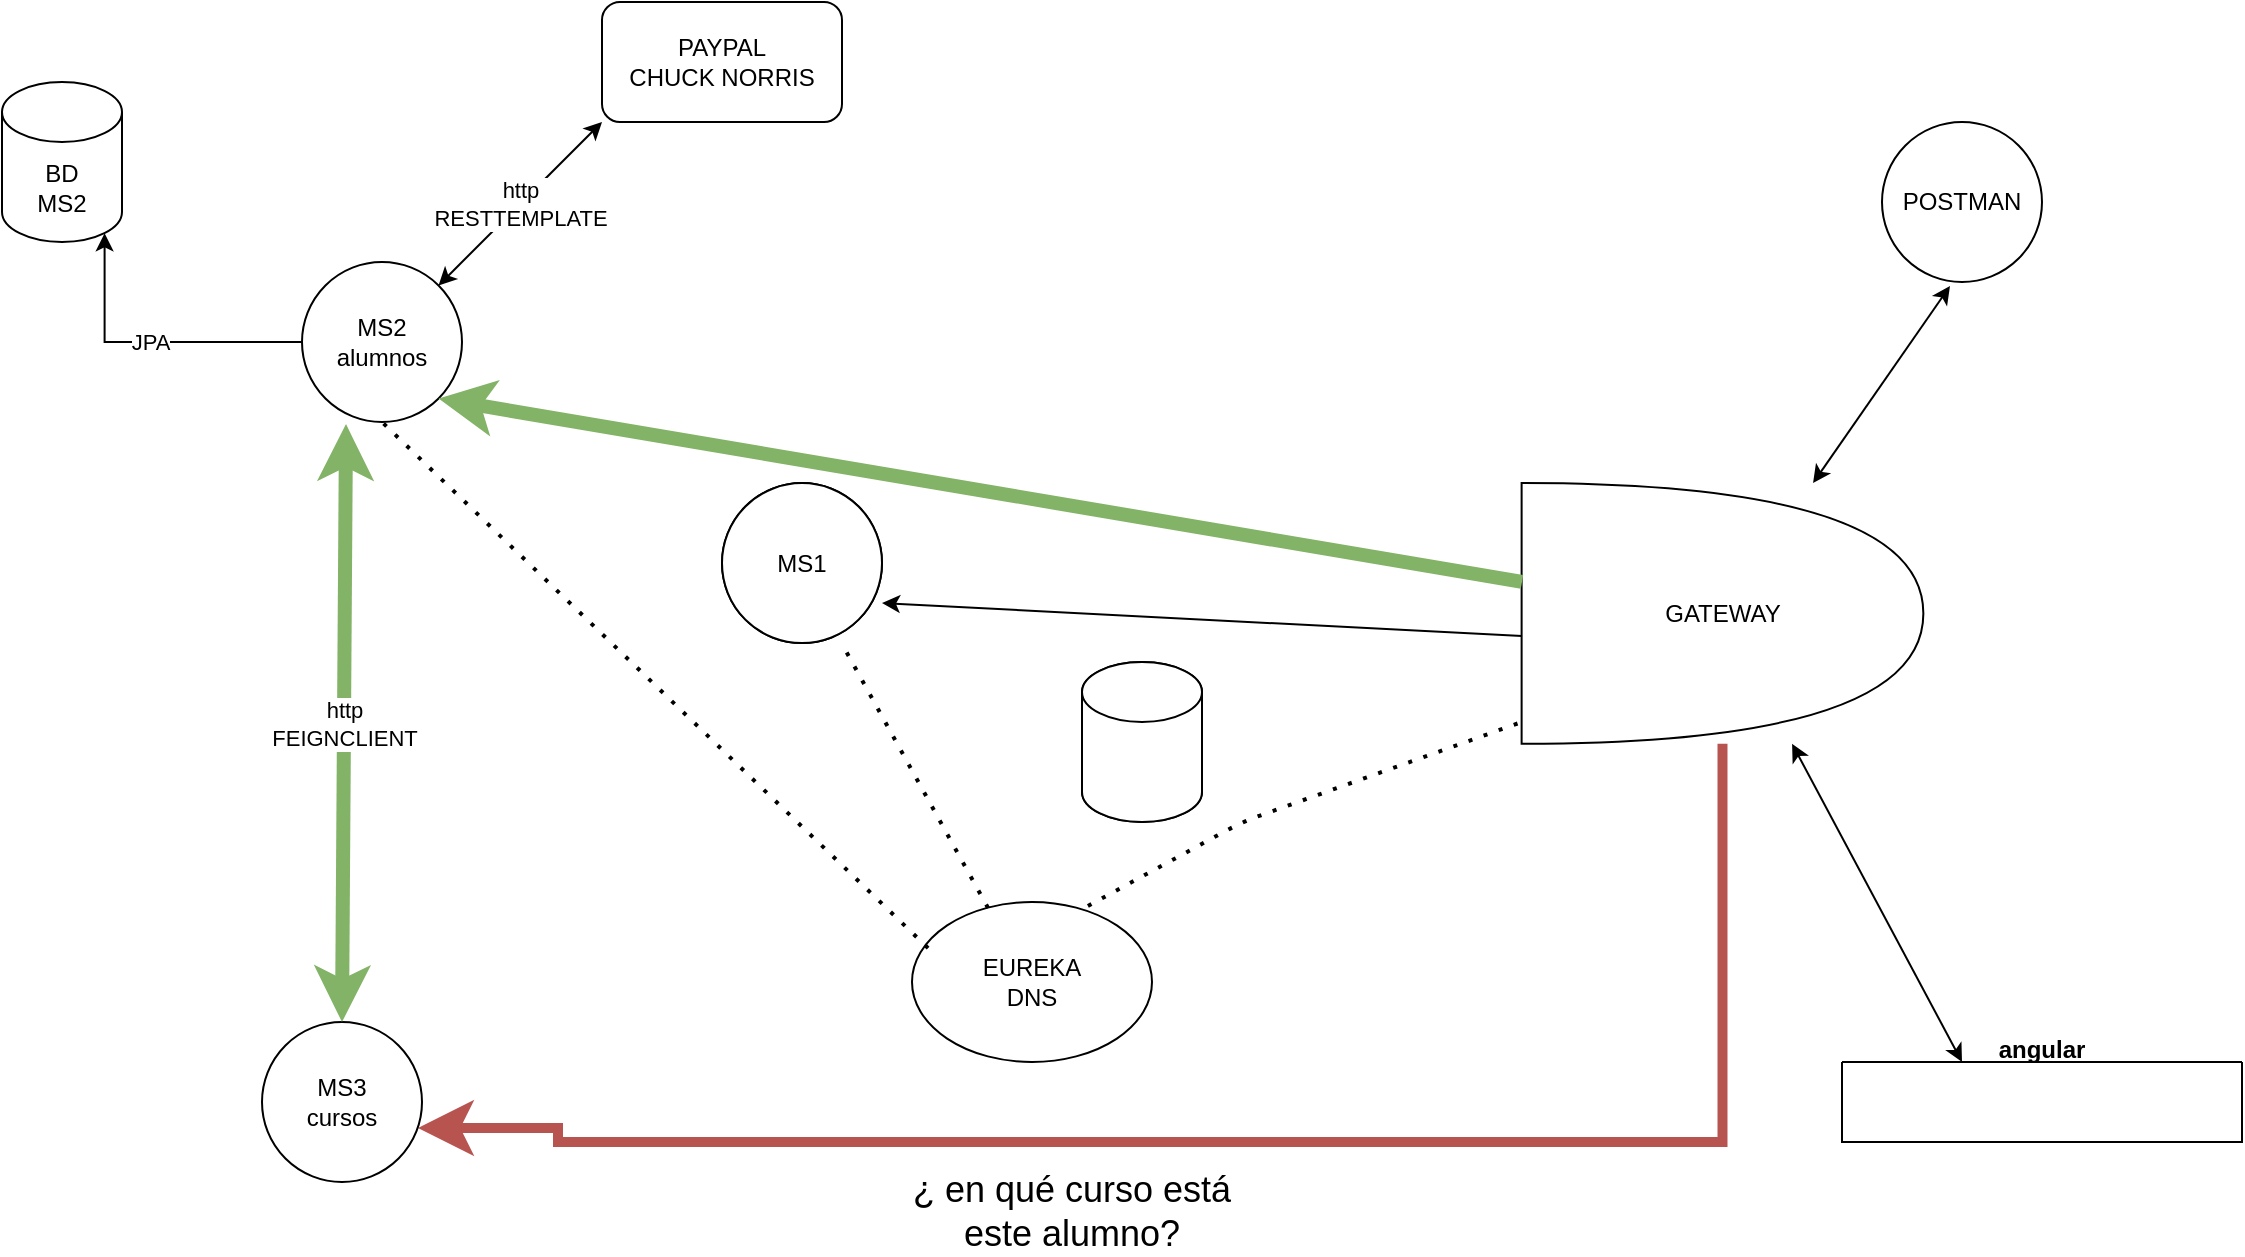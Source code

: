 <mxfile version="14.6.13" type="device"><diagram id="8f4CpB7qD8lZQbRI9bHd" name="Página-1"><mxGraphModel dx="1422" dy="822" grid="1" gridSize="10" guides="1" tooltips="1" connect="1" arrows="1" fold="1" page="1" pageScale="1" pageWidth="1169" pageHeight="827" math="0" shadow="0"><root><mxCell id="0"/><mxCell id="1" parent="0"/><mxCell id="T3PLMJBFtVw4qafSoXx9-1" value="MS1" style="ellipse;whiteSpace=wrap;html=1;aspect=fixed;" parent="1" vertex="1"><mxGeometry x="370" y="260.54" width="80" height="80" as="geometry"/></mxCell><mxCell id="T3PLMJBFtVw4qafSoXx9-30" value="JPA" style="edgeStyle=orthogonalEdgeStyle;rounded=0;orthogonalLoop=1;jettySize=auto;html=1;entryX=0.855;entryY=1;entryDx=0;entryDy=-4.35;entryPerimeter=0;" parent="1" source="T3PLMJBFtVw4qafSoXx9-2" target="T3PLMJBFtVw4qafSoXx9-29" edge="1"><mxGeometry relative="1" as="geometry"/></mxCell><mxCell id="T3PLMJBFtVw4qafSoXx9-2" value="MS2&lt;br&gt;alumnos" style="ellipse;whiteSpace=wrap;html=1;aspect=fixed;" parent="1" vertex="1"><mxGeometry x="160" y="150" width="80" height="80" as="geometry"/></mxCell><mxCell id="T3PLMJBFtVw4qafSoXx9-3" value="EUREKA&lt;br&gt;DNS" style="ellipse;whiteSpace=wrap;html=1;" parent="1" vertex="1"><mxGeometry x="465" y="470" width="120" height="80" as="geometry"/></mxCell><mxCell id="T3PLMJBFtVw4qafSoXx9-24" style="edgeStyle=orthogonalEdgeStyle;rounded=0;orthogonalLoop=1;jettySize=auto;html=1;entryX=0.975;entryY=0.663;entryDx=0;entryDy=0;entryPerimeter=0;endSize=12;startSize=12;fillColor=#f8cecc;strokeColor=#b85450;strokeWidth=5;" parent="1" source="T3PLMJBFtVw4qafSoXx9-4" target="T3PLMJBFtVw4qafSoXx9-22" edge="1"><mxGeometry relative="1" as="geometry"><Array as="points"><mxPoint x="870" y="590"/><mxPoint x="288" y="590"/></Array></mxGeometry></mxCell><mxCell id="T3PLMJBFtVw4qafSoXx9-4" value="GATEWAY" style="shape=or;whiteSpace=wrap;html=1;rotation=0;" parent="1" vertex="1"><mxGeometry x="769.81" y="260.54" width="200.87" height="130.36" as="geometry"/></mxCell><mxCell id="T3PLMJBFtVw4qafSoXx9-7" value="" style="endArrow=classic;html=1;exitX=0.001;exitY=0.379;exitDx=0;exitDy=0;exitPerimeter=0;entryX=1;entryY=1;entryDx=0;entryDy=0;fillColor=#d5e8d4;strokeColor=#82b366;strokeWidth=7;" parent="1" source="T3PLMJBFtVw4qafSoXx9-4" target="T3PLMJBFtVw4qafSoXx9-2" edge="1"><mxGeometry width="50" height="50" relative="1" as="geometry"><mxPoint x="560" y="440" as="sourcePoint"/><mxPoint x="610" y="390" as="targetPoint"/></mxGeometry></mxCell><mxCell id="T3PLMJBFtVw4qafSoXx9-8" value="" style="endArrow=classic;html=1;exitX=0.001;exitY=0.587;exitDx=0;exitDy=0;exitPerimeter=0;entryX=1;entryY=0.75;entryDx=0;entryDy=0;entryPerimeter=0;" parent="1" source="T3PLMJBFtVw4qafSoXx9-4" target="T3PLMJBFtVw4qafSoXx9-1" edge="1"><mxGeometry width="50" height="50" relative="1" as="geometry"><mxPoint x="706.731" y="382.206" as="sourcePoint"/><mxPoint x="510.004" y="260.544" as="targetPoint"/></mxGeometry></mxCell><mxCell id="T3PLMJBFtVw4qafSoXx9-9" value="" style="endArrow=none;dashed=1;html=1;dashPattern=1 3;strokeWidth=2;entryX=0.001;entryY=0.916;entryDx=0;entryDy=0;entryPerimeter=0;exitX=0.733;exitY=0.025;exitDx=0;exitDy=0;exitPerimeter=0;" parent="1" source="T3PLMJBFtVw4qafSoXx9-3" target="T3PLMJBFtVw4qafSoXx9-4" edge="1"><mxGeometry width="50" height="50" relative="1" as="geometry"><mxPoint x="560" y="440" as="sourcePoint"/><mxPoint x="610" y="390" as="targetPoint"/><Array as="points"><mxPoint x="630" y="430"/></Array></mxGeometry></mxCell><mxCell id="T3PLMJBFtVw4qafSoXx9-10" value="" style="endArrow=none;dashed=1;html=1;dashPattern=1 3;strokeWidth=2;exitX=0.317;exitY=0.038;exitDx=0;exitDy=0;exitPerimeter=0;entryX=0.75;entryY=1.006;entryDx=0;entryDy=0;entryPerimeter=0;" parent="1" source="T3PLMJBFtVw4qafSoXx9-3" target="T3PLMJBFtVw4qafSoXx9-1" edge="1"><mxGeometry width="50" height="50" relative="1" as="geometry"><mxPoint x="380" y="390" as="sourcePoint"/><mxPoint x="430" y="330" as="targetPoint"/></mxGeometry></mxCell><mxCell id="T3PLMJBFtVw4qafSoXx9-13" value="" style="endArrow=none;dashed=1;html=1;dashPattern=1 3;strokeWidth=2;exitX=0.067;exitY=0.288;exitDx=0;exitDy=0;exitPerimeter=0;entryX=0.5;entryY=1;entryDx=0;entryDy=0;" parent="1" source="T3PLMJBFtVw4qafSoXx9-3" target="T3PLMJBFtVw4qafSoXx9-2" edge="1"><mxGeometry width="50" height="50" relative="1" as="geometry"><mxPoint x="472.04" y="483.04" as="sourcePoint"/><mxPoint x="399" y="350" as="targetPoint"/></mxGeometry></mxCell><mxCell id="T3PLMJBFtVw4qafSoXx9-14" value="angular&#10;" style="swimlane;startSize=0;" parent="1" vertex="1"><mxGeometry x="930" y="550" width="200" height="40" as="geometry"/></mxCell><mxCell id="T3PLMJBFtVw4qafSoXx9-16" value="" style="endArrow=classic;startArrow=classic;html=1;exitX=0.3;exitY=0;exitDx=0;exitDy=0;exitPerimeter=0;" parent="1" source="T3PLMJBFtVw4qafSoXx9-14" target="T3PLMJBFtVw4qafSoXx9-4" edge="1"><mxGeometry width="50" height="50" relative="1" as="geometry"><mxPoint x="970.68" y="500" as="sourcePoint"/><mxPoint x="1020.68" y="450" as="targetPoint"/></mxGeometry></mxCell><mxCell id="T3PLMJBFtVw4qafSoXx9-17" value="PAYPAL&lt;br&gt;CHUCK NORRIS" style="rounded=1;whiteSpace=wrap;html=1;" parent="1" vertex="1"><mxGeometry x="310" y="20" width="120" height="60" as="geometry"/></mxCell><mxCell id="T3PLMJBFtVw4qafSoXx9-20" value="http&lt;br&gt;RESTTEMPLATE" style="endArrow=classic;startArrow=classic;html=1;entryX=0;entryY=1;entryDx=0;entryDy=0;" parent="1" source="T3PLMJBFtVw4qafSoXx9-2" target="T3PLMJBFtVw4qafSoXx9-17" edge="1"><mxGeometry x="0.004" width="50" height="50" relative="1" as="geometry"><mxPoint x="150" y="110" as="sourcePoint"/><mxPoint x="200" y="60" as="targetPoint"/><mxPoint as="offset"/></mxGeometry></mxCell><mxCell id="T3PLMJBFtVw4qafSoXx9-21" value="MS1" style="ellipse;whiteSpace=wrap;html=1;aspect=fixed;" parent="1" vertex="1"><mxGeometry x="370" y="260.54" width="80" height="80" as="geometry"/></mxCell><mxCell id="T3PLMJBFtVw4qafSoXx9-22" value="MS3&lt;br&gt;cursos" style="ellipse;whiteSpace=wrap;html=1;aspect=fixed;" parent="1" vertex="1"><mxGeometry x="140" y="530" width="80" height="80" as="geometry"/></mxCell><mxCell id="T3PLMJBFtVw4qafSoXx9-25" value="http&lt;br&gt;FEIGNCLIENT" style="endArrow=classic;startArrow=classic;html=1;entryX=0.275;entryY=1.013;entryDx=0;entryDy=0;entryPerimeter=0;exitX=0.5;exitY=0;exitDx=0;exitDy=0;fillColor=#d5e8d4;strokeColor=#82b366;strokeWidth=7;" parent="1" source="T3PLMJBFtVw4qafSoXx9-22" target="T3PLMJBFtVw4qafSoXx9-2" edge="1"><mxGeometry width="50" height="50" relative="1" as="geometry"><mxPoint x="190" y="530" as="sourcePoint"/><mxPoint x="240" y="480" as="targetPoint"/></mxGeometry></mxCell><mxCell id="T3PLMJBFtVw4qafSoXx9-27" value="" style="shape=cylinder3;whiteSpace=wrap;html=1;boundedLbl=1;backgroundOutline=1;size=15;" parent="1" vertex="1"><mxGeometry x="550" y="350" width="60" height="80" as="geometry"/></mxCell><mxCell id="T3PLMJBFtVw4qafSoXx9-28" value="" style="shape=cylinder3;whiteSpace=wrap;html=1;boundedLbl=1;backgroundOutline=1;size=15;" parent="1" vertex="1"><mxGeometry x="550" y="350" width="60" height="80" as="geometry"/></mxCell><mxCell id="T3PLMJBFtVw4qafSoXx9-29" value="BD&lt;br&gt;MS2" style="shape=cylinder3;whiteSpace=wrap;html=1;boundedLbl=1;backgroundOutline=1;size=15;" parent="1" vertex="1"><mxGeometry x="10" y="60" width="60" height="80" as="geometry"/></mxCell><mxCell id="T3PLMJBFtVw4qafSoXx9-31" value="POSTMAN" style="ellipse;whiteSpace=wrap;html=1;aspect=fixed;" parent="1" vertex="1"><mxGeometry x="950" y="80.0" width="80" height="80" as="geometry"/></mxCell><mxCell id="T3PLMJBFtVw4qafSoXx9-32" value="" style="endArrow=classic;startArrow=classic;html=1;entryX=0.425;entryY=1.025;entryDx=0;entryDy=0;entryPerimeter=0;" parent="1" source="T3PLMJBFtVw4qafSoXx9-4" target="T3PLMJBFtVw4qafSoXx9-31" edge="1"><mxGeometry width="50" height="50" relative="1" as="geometry"><mxPoint x="560" y="400" as="sourcePoint"/><mxPoint x="610" y="350" as="targetPoint"/><Array as="points"/></mxGeometry></mxCell><mxCell id="snYXNa8hhpQv1q6AFX1O-1" value="&lt;font style=&quot;font-size: 18px&quot;&gt;¿ en qué curso está este alumno?&lt;/font&gt;" style="text;html=1;strokeColor=none;fillColor=none;align=center;verticalAlign=middle;whiteSpace=wrap;rounded=0;" parent="1" vertex="1"><mxGeometry x="460" y="620" width="170" height="10" as="geometry"/></mxCell></root></mxGraphModel></diagram></mxfile>